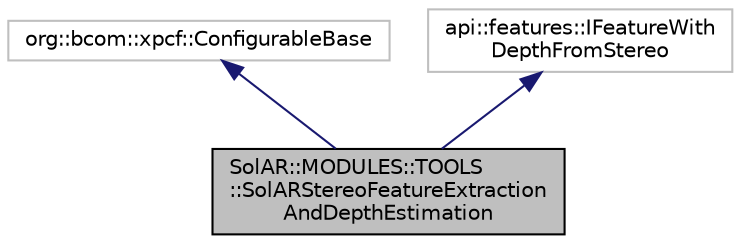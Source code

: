 digraph "SolAR::MODULES::TOOLS::SolARStereoFeatureExtractionAndDepthEstimation"
{
 // LATEX_PDF_SIZE
  edge [fontname="Helvetica",fontsize="10",labelfontname="Helvetica",labelfontsize="10"];
  node [fontname="Helvetica",fontsize="10",shape=record];
  Node1 [label="SolAR::MODULES::TOOLS\l::SolARStereoFeatureExtraction\lAndDepthEstimation",height=0.2,width=0.4,color="black", fillcolor="grey75", style="filled", fontcolor="black",tooltip="Perform feature extraction and keypoint depth estimation from each stereo images. UUID: d015129a-6dff..."];
  Node2 -> Node1 [dir="back",color="midnightblue",fontsize="10",style="solid",fontname="Helvetica"];
  Node2 [label="org::bcom::xpcf::ConfigurableBase",height=0.2,width=0.4,color="grey75", fillcolor="white", style="filled",tooltip=" "];
  Node3 -> Node1 [dir="back",color="midnightblue",fontsize="10",style="solid",fontname="Helvetica"];
  Node3 [label="api::features::IFeatureWith\lDepthFromStereo",height=0.2,width=0.4,color="grey75", fillcolor="white", style="filled",tooltip=" "];
}
